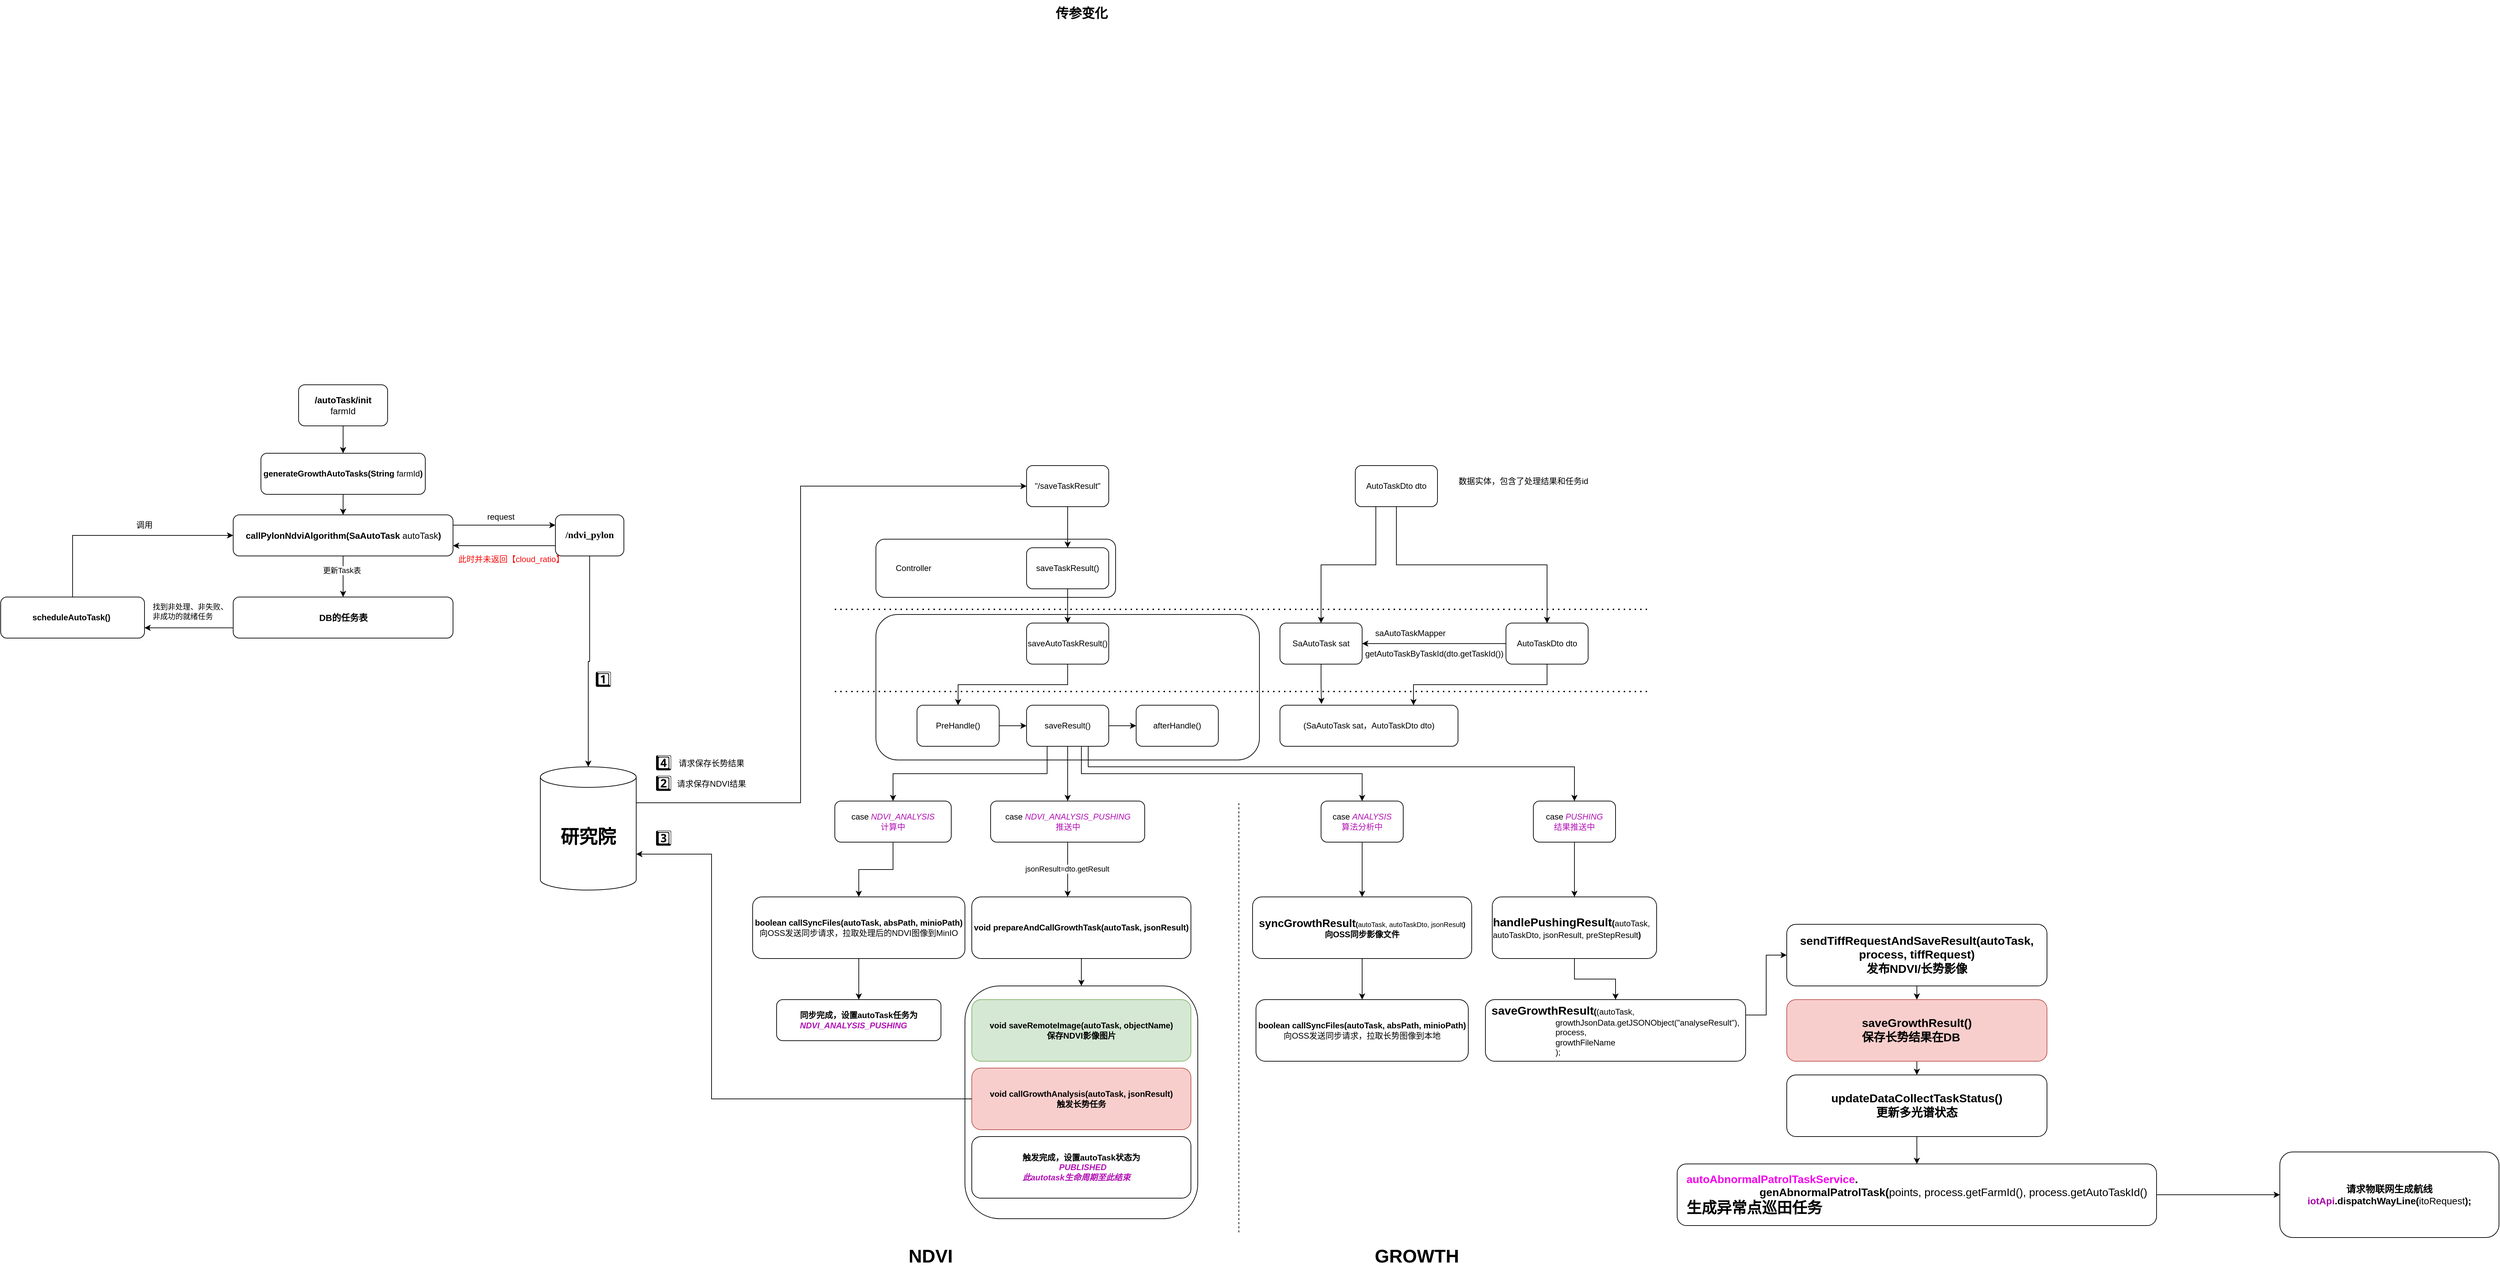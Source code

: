<mxfile version="24.7.16" pages="2">
  <diagram name="第 1 页" id="bU-xMZTI8MpihGftyLqU">
    <mxGraphModel dx="5980" dy="2887" grid="0" gridSize="10" guides="1" tooltips="1" connect="1" arrows="1" fold="1" page="0" pageScale="1" pageWidth="827" pageHeight="1169" math="0" shadow="0">
      <root>
        <mxCell id="0" />
        <mxCell id="1" parent="0" />
        <mxCell id="F7ShpeiGUes_06DBWhh4-3" value="" style="rounded=1;whiteSpace=wrap;html=1;" parent="1" vertex="1">
          <mxGeometry x="440" y="1310" width="340" height="340" as="geometry" />
        </mxCell>
        <mxCell id="c2CcDeZ77ILfJtzNUxQb-9" value="" style="rounded=1;whiteSpace=wrap;html=1;" parent="1" vertex="1">
          <mxGeometry x="310" y="767.5" width="560" height="212.5" as="geometry" />
        </mxCell>
        <mxCell id="c2CcDeZ77ILfJtzNUxQb-7" value="" style="rounded=1;whiteSpace=wrap;html=1;" parent="1" vertex="1">
          <mxGeometry x="310" y="657.5" width="350" height="85" as="geometry" />
        </mxCell>
        <mxCell id="bQHwtgiF9r9U_ECL-Ta0-17" style="edgeStyle=orthogonalEdgeStyle;rounded=0;orthogonalLoop=1;jettySize=auto;html=1;exitX=1;exitY=0.25;exitDx=0;exitDy=0;entryX=0;entryY=0.25;entryDx=0;entryDy=0;" parent="1" source="H16j5Ul2mI7U-3mI70LO-3" target="bQHwtgiF9r9U_ECL-Ta0-16" edge="1">
          <mxGeometry relative="1" as="geometry" />
        </mxCell>
        <mxCell id="bQHwtgiF9r9U_ECL-Ta0-21" style="edgeStyle=orthogonalEdgeStyle;rounded=0;orthogonalLoop=1;jettySize=auto;html=1;exitX=0.5;exitY=1;exitDx=0;exitDy=0;entryX=0.5;entryY=0;entryDx=0;entryDy=0;" parent="1" source="H16j5Ul2mI7U-3mI70LO-3" target="bQHwtgiF9r9U_ECL-Ta0-7" edge="1">
          <mxGeometry relative="1" as="geometry" />
        </mxCell>
        <mxCell id="bQHwtgiF9r9U_ECL-Ta0-22" value="更新Task表" style="edgeLabel;html=1;align=center;verticalAlign=middle;resizable=0;points=[];" parent="bQHwtgiF9r9U_ECL-Ta0-21" vertex="1" connectable="0">
          <mxGeometry x="-0.294" y="-2" relative="1" as="geometry">
            <mxPoint as="offset" />
          </mxGeometry>
        </mxCell>
        <mxCell id="H16j5Ul2mI7U-3mI70LO-3" value="&lt;span style=&quot;font-size: 13px;&quot;&gt;&lt;b&gt;callPylonNdviAlgorithm(SaAutoTask &lt;/b&gt;autoTask&lt;b&gt;)&lt;/b&gt;&lt;/span&gt;" style="rounded=1;whiteSpace=wrap;html=1;" parent="1" vertex="1">
          <mxGeometry x="-628.5" y="622" width="321" height="60" as="geometry" />
        </mxCell>
        <mxCell id="bQHwtgiF9r9U_ECL-Ta0-3" style="edgeStyle=orthogonalEdgeStyle;rounded=0;orthogonalLoop=1;jettySize=auto;html=1;exitX=0.5;exitY=1;exitDx=0;exitDy=0;entryX=0.5;entryY=0;entryDx=0;entryDy=0;" parent="1" source="H16j5Ul2mI7U-3mI70LO-6" target="H16j5Ul2mI7U-3mI70LO-3" edge="1">
          <mxGeometry relative="1" as="geometry">
            <Array as="points">
              <mxPoint x="-468" y="592" />
            </Array>
          </mxGeometry>
        </mxCell>
        <mxCell id="H16j5Ul2mI7U-3mI70LO-6" value="&lt;span style=&quot;text-align: left;&quot;&gt;&lt;b&gt;generateGrowthAutoTasks(String &lt;/b&gt;farmId&lt;b&gt;)&lt;/b&gt;&lt;/span&gt;" style="rounded=1;whiteSpace=wrap;html=1;" parent="1" vertex="1">
          <mxGeometry x="-588" y="532" width="240" height="60" as="geometry" />
        </mxCell>
        <mxCell id="bQHwtgiF9r9U_ECL-Ta0-5" style="edgeStyle=orthogonalEdgeStyle;rounded=0;orthogonalLoop=1;jettySize=auto;html=1;exitX=0.5;exitY=1;exitDx=0;exitDy=0;entryX=0.5;entryY=0;entryDx=0;entryDy=0;" parent="1" source="bQHwtgiF9r9U_ECL-Ta0-4" target="H16j5Ul2mI7U-3mI70LO-6" edge="1">
          <mxGeometry relative="1" as="geometry" />
        </mxCell>
        <mxCell id="bQHwtgiF9r9U_ECL-Ta0-4" value="&lt;span style=&quot;font-size: 13px;&quot;&gt;&lt;b&gt;/autoTask/init&lt;/b&gt;&lt;/span&gt;&lt;div&gt;&lt;span style=&quot;font-size: 13px;&quot;&gt;farmId&lt;/span&gt;&lt;/div&gt;" style="rounded=1;whiteSpace=wrap;html=1;" parent="1" vertex="1">
          <mxGeometry x="-533" y="432" width="130" height="60" as="geometry" />
        </mxCell>
        <mxCell id="bQHwtgiF9r9U_ECL-Ta0-25" style="edgeStyle=orthogonalEdgeStyle;rounded=0;orthogonalLoop=1;jettySize=auto;html=1;exitX=0;exitY=0.75;exitDx=0;exitDy=0;entryX=1;entryY=0.75;entryDx=0;entryDy=0;" parent="1" source="bQHwtgiF9r9U_ECL-Ta0-7" target="bQHwtgiF9r9U_ECL-Ta0-23" edge="1">
          <mxGeometry relative="1" as="geometry" />
        </mxCell>
        <mxCell id="bQHwtgiF9r9U_ECL-Ta0-7" value="&lt;span style=&quot;font-size: 13px;&quot;&gt;&lt;b&gt;DB的任务表&lt;/b&gt;&lt;/span&gt;" style="rounded=1;whiteSpace=wrap;html=1;" parent="1" vertex="1">
          <mxGeometry x="-628.5" y="742" width="321" height="60" as="geometry" />
        </mxCell>
        <mxCell id="bQHwtgiF9r9U_ECL-Ta0-18" style="edgeStyle=orthogonalEdgeStyle;rounded=0;orthogonalLoop=1;jettySize=auto;html=1;exitX=0;exitY=0.75;exitDx=0;exitDy=0;entryX=1;entryY=0.75;entryDx=0;entryDy=0;" parent="1" source="bQHwtgiF9r9U_ECL-Ta0-16" target="H16j5Ul2mI7U-3mI70LO-3" edge="1">
          <mxGeometry relative="1" as="geometry" />
        </mxCell>
        <mxCell id="kAKzv-EGy98jyTWGATVm-1" style="edgeStyle=orthogonalEdgeStyle;rounded=0;orthogonalLoop=1;jettySize=auto;html=1;exitX=0.5;exitY=1;exitDx=0;exitDy=0;" edge="1" parent="1" source="bQHwtgiF9r9U_ECL-Ta0-16" target="aj3jlf79KJcNchPvKdEv-5">
          <mxGeometry relative="1" as="geometry" />
        </mxCell>
        <mxCell id="bQHwtgiF9r9U_ECL-Ta0-16" value="&lt;p class=&quot;MsoNormal&quot;&gt;&lt;b&gt;&lt;span style=&quot;font-family: 等线; font-size: 10.5pt;&quot;&gt;/ndvi_pylon&lt;/span&gt;&lt;/b&gt;&lt;/p&gt;" style="rounded=1;whiteSpace=wrap;html=1;" parent="1" vertex="1">
          <mxGeometry x="-158" y="622" width="100" height="60" as="geometry" />
        </mxCell>
        <mxCell id="bQHwtgiF9r9U_ECL-Ta0-19" value="request" style="text;html=1;align=center;verticalAlign=middle;resizable=0;points=[];autosize=1;strokeColor=none;fillColor=none;" parent="1" vertex="1">
          <mxGeometry x="-268" y="610" width="60" height="30" as="geometry" />
        </mxCell>
        <mxCell id="bQHwtgiF9r9U_ECL-Ta0-20" value="此时并未返回【cloud_ratio】" style="text;html=1;align=center;verticalAlign=middle;resizable=0;points=[];autosize=1;strokeColor=none;fillColor=none;fontColor=#f70808;" parent="1" vertex="1">
          <mxGeometry x="-313" y="672" width="180" height="30" as="geometry" />
        </mxCell>
        <mxCell id="bQHwtgiF9r9U_ECL-Ta0-28" style="edgeStyle=orthogonalEdgeStyle;rounded=0;orthogonalLoop=1;jettySize=auto;html=1;exitX=0.5;exitY=0;exitDx=0;exitDy=0;entryX=0;entryY=0.5;entryDx=0;entryDy=0;" parent="1" source="bQHwtgiF9r9U_ECL-Ta0-23" target="H16j5Ul2mI7U-3mI70LO-3" edge="1">
          <mxGeometry relative="1" as="geometry" />
        </mxCell>
        <mxCell id="bQHwtgiF9r9U_ECL-Ta0-23" value="&lt;b&gt;scheduleAutoTask()&amp;nbsp;&lt;br&gt;&lt;/b&gt;" style="rounded=1;whiteSpace=wrap;html=1;" parent="1" vertex="1">
          <mxGeometry x="-968" y="742" width="210" height="60" as="geometry" />
        </mxCell>
        <mxCell id="bQHwtgiF9r9U_ECL-Ta0-29" value="调用" style="text;html=1;align=center;verticalAlign=middle;whiteSpace=wrap;rounded=0;" parent="1" vertex="1">
          <mxGeometry x="-788" y="622" width="60" height="30" as="geometry" />
        </mxCell>
        <mxCell id="bQHwtgiF9r9U_ECL-Ta0-31" value="&lt;span style=&quot;color: rgb(0, 0, 0); font-family: Helvetica; font-size: 11px; font-style: normal; font-variant-ligatures: normal; font-variant-caps: normal; font-weight: 400; letter-spacing: normal; orphans: 2; text-align: center; text-indent: 0px; text-transform: none; widows: 2; word-spacing: 0px; -webkit-text-stroke-width: 0px; white-space: nowrap; background-color: rgb(255, 255, 255); text-decoration-thickness: initial; text-decoration-style: initial; text-decoration-color: initial; display: inline !important; float: none;&quot;&gt;找到非处理、非失败、&lt;/span&gt;&lt;div&gt;&lt;span style=&quot;color: rgb(0, 0, 0); font-family: Helvetica; font-size: 11px; font-style: normal; font-variant-ligatures: normal; font-variant-caps: normal; font-weight: 400; letter-spacing: normal; orphans: 2; text-align: center; text-indent: 0px; text-transform: none; widows: 2; word-spacing: 0px; -webkit-text-stroke-width: 0px; white-space: nowrap; background-color: rgb(255, 255, 255); text-decoration-thickness: initial; text-decoration-style: initial; text-decoration-color: initial; display: inline !important; float: none;&quot;&gt;非成功的就绪任务&lt;/span&gt;&lt;/div&gt;" style="text;whiteSpace=wrap;html=1;" parent="1" vertex="1">
          <mxGeometry x="-748" y="742" width="130" height="40" as="geometry" />
        </mxCell>
        <mxCell id="c2CcDeZ77ILfJtzNUxQb-2" style="edgeStyle=orthogonalEdgeStyle;rounded=0;orthogonalLoop=1;jettySize=auto;html=1;exitX=0.5;exitY=1;exitDx=0;exitDy=0;" parent="1" source="c2CcDeZ77ILfJtzNUxQb-1" edge="1">
          <mxGeometry relative="1" as="geometry">
            <mxPoint x="590" y="670" as="targetPoint" />
          </mxGeometry>
        </mxCell>
        <mxCell id="c2CcDeZ77ILfJtzNUxQb-1" value="&quot;/saveTaskResult&quot;" style="rounded=1;whiteSpace=wrap;html=1;" parent="1" vertex="1">
          <mxGeometry x="530" y="550" width="120" height="60" as="geometry" />
        </mxCell>
        <mxCell id="c2CcDeZ77ILfJtzNUxQb-6" style="edgeStyle=orthogonalEdgeStyle;rounded=0;orthogonalLoop=1;jettySize=auto;html=1;exitX=0.5;exitY=1;exitDx=0;exitDy=0;entryX=0.5;entryY=0;entryDx=0;entryDy=0;" parent="1" source="c2CcDeZ77ILfJtzNUxQb-3" target="c2CcDeZ77ILfJtzNUxQb-5" edge="1">
          <mxGeometry relative="1" as="geometry" />
        </mxCell>
        <mxCell id="c2CcDeZ77ILfJtzNUxQb-3" value="saveTaskResult()" style="rounded=1;whiteSpace=wrap;html=1;" parent="1" vertex="1">
          <mxGeometry x="530" y="670" width="120" height="60" as="geometry" />
        </mxCell>
        <mxCell id="c2CcDeZ77ILfJtzNUxQb-16" style="edgeStyle=orthogonalEdgeStyle;rounded=0;orthogonalLoop=1;jettySize=auto;html=1;exitX=0.5;exitY=1;exitDx=0;exitDy=0;entryX=0.5;entryY=0;entryDx=0;entryDy=0;" parent="1" source="c2CcDeZ77ILfJtzNUxQb-5" target="c2CcDeZ77ILfJtzNUxQb-12" edge="1">
          <mxGeometry relative="1" as="geometry" />
        </mxCell>
        <mxCell id="c2CcDeZ77ILfJtzNUxQb-5" value="&lt;span style=&quot;text-align: left;&quot;&gt;saveAutoTaskResult&lt;/span&gt;()" style="rounded=1;whiteSpace=wrap;html=1;" parent="1" vertex="1">
          <mxGeometry x="530" y="780" width="120" height="60" as="geometry" />
        </mxCell>
        <mxCell id="c2CcDeZ77ILfJtzNUxQb-8" value="Controller" style="text;html=1;align=center;verticalAlign=middle;whiteSpace=wrap;rounded=0;" parent="1" vertex="1">
          <mxGeometry x="335" y="685" width="60" height="30" as="geometry" />
        </mxCell>
        <mxCell id="c2CcDeZ77ILfJtzNUxQb-17" style="edgeStyle=orthogonalEdgeStyle;rounded=0;orthogonalLoop=1;jettySize=auto;html=1;exitX=1;exitY=0.5;exitDx=0;exitDy=0;" parent="1" source="c2CcDeZ77ILfJtzNUxQb-12" target="c2CcDeZ77ILfJtzNUxQb-13" edge="1">
          <mxGeometry relative="1" as="geometry" />
        </mxCell>
        <mxCell id="c2CcDeZ77ILfJtzNUxQb-12" value="&lt;span style=&quot;text-align: left;&quot;&gt;PreHandle&lt;/span&gt;()" style="rounded=1;whiteSpace=wrap;html=1;" parent="1" vertex="1">
          <mxGeometry x="370" y="900" width="120" height="60" as="geometry" />
        </mxCell>
        <mxCell id="c2CcDeZ77ILfJtzNUxQb-18" style="edgeStyle=orthogonalEdgeStyle;rounded=0;orthogonalLoop=1;jettySize=auto;html=1;exitX=1;exitY=0.5;exitDx=0;exitDy=0;" parent="1" source="c2CcDeZ77ILfJtzNUxQb-13" target="c2CcDeZ77ILfJtzNUxQb-14" edge="1">
          <mxGeometry relative="1" as="geometry" />
        </mxCell>
        <mxCell id="c2CcDeZ77ILfJtzNUxQb-26" style="edgeStyle=orthogonalEdgeStyle;rounded=0;orthogonalLoop=1;jettySize=auto;html=1;exitX=0.25;exitY=1;exitDx=0;exitDy=0;entryX=0.5;entryY=0;entryDx=0;entryDy=0;" parent="1" source="c2CcDeZ77ILfJtzNUxQb-13" target="c2CcDeZ77ILfJtzNUxQb-21" edge="1">
          <mxGeometry relative="1" as="geometry" />
        </mxCell>
        <mxCell id="c2CcDeZ77ILfJtzNUxQb-30" style="edgeStyle=orthogonalEdgeStyle;rounded=0;orthogonalLoop=1;jettySize=auto;html=1;exitX=0.5;exitY=1;exitDx=0;exitDy=0;" parent="1" source="c2CcDeZ77ILfJtzNUxQb-13" target="c2CcDeZ77ILfJtzNUxQb-22" edge="1">
          <mxGeometry relative="1" as="geometry" />
        </mxCell>
        <mxCell id="aj3jlf79KJcNchPvKdEv-1" style="edgeStyle=orthogonalEdgeStyle;rounded=0;orthogonalLoop=1;jettySize=auto;html=1;exitX=0.667;exitY=1.011;exitDx=0;exitDy=0;entryX=0.5;entryY=0;entryDx=0;entryDy=0;exitPerimeter=0;" parent="1" source="c2CcDeZ77ILfJtzNUxQb-13" target="c2CcDeZ77ILfJtzNUxQb-23" edge="1">
          <mxGeometry relative="1" as="geometry">
            <Array as="points">
              <mxPoint x="610" y="1000" />
              <mxPoint x="1020" y="1000" />
            </Array>
          </mxGeometry>
        </mxCell>
        <mxCell id="aaeH6RGTp8yCNECdlGZ3-36" style="edgeStyle=orthogonalEdgeStyle;rounded=0;orthogonalLoop=1;jettySize=auto;html=1;exitX=0.75;exitY=1;exitDx=0;exitDy=0;entryX=0.5;entryY=0;entryDx=0;entryDy=0;" parent="1" source="c2CcDeZ77ILfJtzNUxQb-13" target="c2CcDeZ77ILfJtzNUxQb-25" edge="1">
          <mxGeometry relative="1" as="geometry">
            <Array as="points">
              <mxPoint x="620" y="990" />
              <mxPoint x="1330" y="990" />
            </Array>
          </mxGeometry>
        </mxCell>
        <mxCell id="c2CcDeZ77ILfJtzNUxQb-13" value="&lt;div style=&quot;text-align: left;&quot;&gt;&lt;span style=&quot;background-color: initial;&quot;&gt;saveResult()&lt;/span&gt;&lt;/div&gt;" style="rounded=1;whiteSpace=wrap;html=1;" parent="1" vertex="1">
          <mxGeometry x="530" y="900" width="120" height="60" as="geometry" />
        </mxCell>
        <mxCell id="c2CcDeZ77ILfJtzNUxQb-14" value="&lt;span style=&quot;text-align: left;&quot;&gt;afterHandle&lt;/span&gt;()" style="rounded=1;whiteSpace=wrap;html=1;" parent="1" vertex="1">
          <mxGeometry x="690" y="900" width="120" height="60" as="geometry" />
        </mxCell>
        <mxCell id="c2CcDeZ77ILfJtzNUxQb-29" style="edgeStyle=orthogonalEdgeStyle;rounded=0;orthogonalLoop=1;jettySize=auto;html=1;exitX=0.5;exitY=1;exitDx=0;exitDy=0;" parent="1" source="c2CcDeZ77ILfJtzNUxQb-21" target="c2CcDeZ77ILfJtzNUxQb-28" edge="1">
          <mxGeometry relative="1" as="geometry" />
        </mxCell>
        <mxCell id="c2CcDeZ77ILfJtzNUxQb-21" value="&lt;span style=&quot;text-align: left;&quot;&gt;case &lt;i&gt;&lt;font color=&quot;#b212b5&quot;&gt;NDVI_ANALYSIS&lt;/font&gt;&lt;/i&gt;&lt;/span&gt;&lt;div&gt;&lt;span style=&quot;text-align: left;&quot;&gt;&lt;font style=&quot;&quot; color=&quot;#b212b5&quot;&gt;计算中&lt;/font&gt;&lt;/span&gt;&lt;/div&gt;" style="rounded=1;whiteSpace=wrap;html=1;" parent="1" vertex="1">
          <mxGeometry x="250" y="1040" width="170" height="60" as="geometry" />
        </mxCell>
        <mxCell id="c2CcDeZ77ILfJtzNUxQb-34" style="edgeStyle=orthogonalEdgeStyle;rounded=0;orthogonalLoop=1;jettySize=auto;html=1;exitX=0.5;exitY=1;exitDx=0;exitDy=0;" parent="1" source="c2CcDeZ77ILfJtzNUxQb-22" edge="1">
          <mxGeometry relative="1" as="geometry">
            <mxPoint x="590" y="1180" as="targetPoint" />
          </mxGeometry>
        </mxCell>
        <mxCell id="c2CcDeZ77ILfJtzNUxQb-58" value="jsonResult=dto.getResult" style="edgeLabel;html=1;align=center;verticalAlign=middle;resizable=0;points=[];" parent="c2CcDeZ77ILfJtzNUxQb-34" vertex="1" connectable="0">
          <mxGeometry x="-0.031" y="-1" relative="1" as="geometry">
            <mxPoint as="offset" />
          </mxGeometry>
        </mxCell>
        <mxCell id="c2CcDeZ77ILfJtzNUxQb-22" value="&lt;span style=&quot;text-align: left;&quot;&gt;case&amp;nbsp;&lt;/span&gt;&lt;font color=&quot;#b212b5&quot;&gt;&lt;i&gt;NDVI_ANALYSIS_PUSHING&lt;/i&gt;&lt;/font&gt;&lt;div&gt;&lt;font color=&quot;#b212b5&quot;&gt;推送中&lt;/font&gt;&lt;/div&gt;" style="rounded=1;whiteSpace=wrap;html=1;" parent="1" vertex="1">
          <mxGeometry x="477.5" y="1040" width="225" height="60" as="geometry" />
        </mxCell>
        <mxCell id="aaeH6RGTp8yCNECdlGZ3-33" style="edgeStyle=orthogonalEdgeStyle;rounded=0;orthogonalLoop=1;jettySize=auto;html=1;exitX=0.5;exitY=1;exitDx=0;exitDy=0;entryX=0.5;entryY=0;entryDx=0;entryDy=0;" parent="1" source="c2CcDeZ77ILfJtzNUxQb-23" target="aaeH6RGTp8yCNECdlGZ3-24" edge="1">
          <mxGeometry relative="1" as="geometry" />
        </mxCell>
        <mxCell id="c2CcDeZ77ILfJtzNUxQb-23" value="&lt;div style=&quot;text-align: center;&quot;&gt;&lt;span style=&quot;background-color: initial; text-align: left;&quot;&gt;case&amp;nbsp;&lt;/span&gt;&lt;span style=&quot;background-color: initial;&quot;&gt;&lt;font color=&quot;#b212b5&quot;&gt;&lt;i&gt;ANALYSIS&lt;/i&gt;&lt;/font&gt;&lt;/span&gt;&lt;/div&gt;&lt;div style=&quot;text-align: center;&quot;&gt;&lt;span style=&quot;background-color: initial;&quot;&gt;&lt;font color=&quot;#b212b5&quot;&gt;算法分析中&lt;/font&gt;&lt;/span&gt;&lt;/div&gt;" style="rounded=1;whiteSpace=wrap;html=1;" parent="1" vertex="1">
          <mxGeometry x="960" y="1040" width="120" height="60" as="geometry" />
        </mxCell>
        <mxCell id="aaeH6RGTp8yCNECdlGZ3-28" style="edgeStyle=orthogonalEdgeStyle;rounded=0;orthogonalLoop=1;jettySize=auto;html=1;exitX=0.5;exitY=1;exitDx=0;exitDy=0;entryX=0.5;entryY=0;entryDx=0;entryDy=0;" parent="1" source="c2CcDeZ77ILfJtzNUxQb-25" target="aaeH6RGTp8yCNECdlGZ3-27" edge="1">
          <mxGeometry relative="1" as="geometry" />
        </mxCell>
        <mxCell id="c2CcDeZ77ILfJtzNUxQb-25" value="&lt;div style=&quot;text-align: center;&quot;&gt;&lt;span style=&quot;background-color: initial; text-align: left;&quot;&gt;case&amp;nbsp;&lt;/span&gt;&lt;span style=&quot;background-color: initial;&quot;&gt;&lt;font color=&quot;#b212b5&quot;&gt;&lt;i&gt;PUSHING&lt;/i&gt;&lt;/font&gt;&lt;/span&gt;&lt;/div&gt;&lt;div style=&quot;text-align: center;&quot;&gt;&lt;span style=&quot;background-color: initial;&quot;&gt;&lt;font color=&quot;#b212b5&quot;&gt;结果推送中&lt;/font&gt;&lt;/span&gt;&lt;/div&gt;" style="rounded=1;whiteSpace=wrap;html=1;" parent="1" vertex="1">
          <mxGeometry x="1270" y="1040" width="120" height="60" as="geometry" />
        </mxCell>
        <mxCell id="c2CcDeZ77ILfJtzNUxQb-31" style="edgeStyle=orthogonalEdgeStyle;rounded=0;orthogonalLoop=1;jettySize=auto;html=1;exitX=0.5;exitY=1;exitDx=0;exitDy=0;" parent="1" source="c2CcDeZ77ILfJtzNUxQb-28" edge="1">
          <mxGeometry relative="1" as="geometry">
            <mxPoint x="285" y="1330" as="targetPoint" />
          </mxGeometry>
        </mxCell>
        <mxCell id="c2CcDeZ77ILfJtzNUxQb-28" value="&lt;div style=&quot;text-align: center;&quot;&gt;&lt;span style=&quot;text-align: left;&quot;&gt;&lt;b&gt;boolean callSyncFiles(autoTask, absPath, minioPath)&lt;/b&gt;&lt;/span&gt;&lt;br&gt;&lt;/div&gt;&lt;div style=&quot;text-align: center;&quot;&gt;&lt;span style=&quot;text-align: left;&quot;&gt;向OSS发送同步请求，拉取处理后的NDVI图像到MinIO&lt;/span&gt;&lt;/div&gt;" style="rounded=1;whiteSpace=wrap;html=1;" parent="1" vertex="1">
          <mxGeometry x="130" y="1180" width="310" height="90" as="geometry" />
        </mxCell>
        <mxCell id="c2CcDeZ77ILfJtzNUxQb-33" value="&lt;div style=&quot;text-align: left;&quot;&gt;&lt;b&gt;同步完成，设置autoTask任务为&lt;/b&gt;&lt;/div&gt;&lt;div style=&quot;text-align: left;&quot;&gt;&lt;b&gt;&lt;i&gt;&lt;font color=&quot;#b212b5&quot;&gt;NDVI_ANALYSIS_PUSHING&lt;/font&gt;&lt;/i&gt;&lt;/b&gt;&lt;/div&gt;" style="rounded=1;whiteSpace=wrap;html=1;" parent="1" vertex="1">
          <mxGeometry x="165" y="1330" width="240" height="60" as="geometry" />
        </mxCell>
        <mxCell id="F7ShpeiGUes_06DBWhh4-4" style="edgeStyle=orthogonalEdgeStyle;rounded=0;orthogonalLoop=1;jettySize=auto;html=1;exitX=0.5;exitY=1;exitDx=0;exitDy=0;entryX=0.5;entryY=0;entryDx=0;entryDy=0;" parent="1" source="c2CcDeZ77ILfJtzNUxQb-36" target="F7ShpeiGUes_06DBWhh4-3" edge="1">
          <mxGeometry relative="1" as="geometry" />
        </mxCell>
        <mxCell id="c2CcDeZ77ILfJtzNUxQb-36" value="&lt;div style=&quot;text-align: center;&quot;&gt;&lt;span style=&quot;text-align: left;&quot;&gt;&lt;b&gt;void prepareAndCallGrowthTask(autoTask, jsonResult)&lt;/b&gt;&lt;/span&gt;&lt;/div&gt;" style="rounded=1;whiteSpace=wrap;html=1;" parent="1" vertex="1">
          <mxGeometry x="450" y="1180" width="320" height="90" as="geometry" />
        </mxCell>
        <mxCell id="c2CcDeZ77ILfJtzNUxQb-56" value="&lt;div style=&quot;text-align: center;&quot;&gt;&lt;span style=&quot;text-align: left;&quot;&gt;&lt;b&gt;void saveRemoteImage(autoTask, objectName)&lt;/b&gt;&lt;/span&gt;&lt;/div&gt;&lt;div style=&quot;text-align: center;&quot;&gt;&lt;span style=&quot;text-align: left;&quot;&gt;&lt;b&gt;保存NDVI影像图片&lt;/b&gt;&lt;/span&gt;&lt;/div&gt;" style="rounded=1;whiteSpace=wrap;html=1;fillColor=#d5e8d4;strokeColor=#82b366;" parent="1" vertex="1">
          <mxGeometry x="450" y="1330" width="320" height="90" as="geometry" />
        </mxCell>
        <mxCell id="F7ShpeiGUes_06DBWhh4-2" value="&lt;div style=&quot;text-align: center;&quot;&gt;&lt;span style=&quot;text-align: left;&quot;&gt;&lt;b&gt;void callGrowthAnalysis(autoTask, jsonResult)&lt;/b&gt;&lt;/span&gt;&lt;/div&gt;&lt;div style=&quot;text-align: center;&quot;&gt;&lt;span style=&quot;text-align: left;&quot;&gt;&lt;b&gt;触发长势任务&lt;/b&gt;&lt;/span&gt;&lt;/div&gt;" style="rounded=1;whiteSpace=wrap;html=1;fillColor=#f8cecc;strokeColor=#b85450;" parent="1" vertex="1">
          <mxGeometry x="450" y="1430" width="320" height="90" as="geometry" />
        </mxCell>
        <mxCell id="F7ShpeiGUes_06DBWhh4-5" value="&lt;div style=&quot;text-align: left;&quot;&gt;&lt;b&gt;触发完成，设置autoTask状态为&lt;/b&gt;&lt;/div&gt;&lt;div style=&quot;text-align: left;&quot;&gt;&lt;b&gt;&lt;span style=&quot;white-space: pre;&quot;&gt;&#x9;&lt;/span&gt;&lt;font color=&quot;#b212b5&quot;&gt;&lt;span style=&quot;white-space: pre;&quot;&gt;&#x9;&lt;/span&gt;&lt;i&gt;PUBLISHED&lt;/i&gt;&lt;/font&gt;&lt;/b&gt;&lt;/div&gt;&lt;div style=&quot;text-align: left;&quot;&gt;&lt;b&gt;&lt;i&gt;&lt;font color=&quot;#b212b5&quot;&gt;此autotask生命周期至此结束&lt;/font&gt;&lt;/i&gt;&lt;/b&gt;&lt;/div&gt;" style="rounded=1;whiteSpace=wrap;html=1;" parent="1" vertex="1">
          <mxGeometry x="450" y="1530" width="320" height="90" as="geometry" />
        </mxCell>
        <mxCell id="aj3jlf79KJcNchPvKdEv-2" value="" style="endArrow=none;dashed=1;html=1;rounded=0;" parent="1" edge="1">
          <mxGeometry width="50" height="50" relative="1" as="geometry">
            <mxPoint x="840" y="1670" as="sourcePoint" />
            <mxPoint x="840" y="1040" as="targetPoint" />
          </mxGeometry>
        </mxCell>
        <mxCell id="aj3jlf79KJcNchPvKdEv-3" value="NDVI" style="text;html=1;align=center;verticalAlign=middle;whiteSpace=wrap;rounded=0;fontSize=27;fontStyle=1" parent="1" vertex="1">
          <mxGeometry x="359.5" y="1690" width="60" height="30" as="geometry" />
        </mxCell>
        <mxCell id="aj3jlf79KJcNchPvKdEv-4" value="GROWTH" style="text;html=1;align=center;verticalAlign=middle;whiteSpace=wrap;rounded=0;fontSize=27;fontStyle=1" parent="1" vertex="1">
          <mxGeometry x="1070" y="1690" width="60" height="30" as="geometry" />
        </mxCell>
        <mxCell id="aaeH6RGTp8yCNECdlGZ3-2" style="edgeStyle=orthogonalEdgeStyle;rounded=0;orthogonalLoop=1;jettySize=auto;html=1;exitX=1;exitY=0;exitDx=0;exitDy=52.5;exitPerimeter=0;entryX=0;entryY=0.5;entryDx=0;entryDy=0;" parent="1" source="aj3jlf79KJcNchPvKdEv-5" target="c2CcDeZ77ILfJtzNUxQb-1" edge="1">
          <mxGeometry relative="1" as="geometry">
            <Array as="points">
              <mxPoint x="200" y="1043" />
              <mxPoint x="200" y="580" />
            </Array>
          </mxGeometry>
        </mxCell>
        <mxCell id="aj3jlf79KJcNchPvKdEv-5" value="&lt;b&gt;&lt;font style=&quot;font-size: 27px;&quot;&gt;研究院&lt;/font&gt;&lt;/b&gt;" style="shape=cylinder3;whiteSpace=wrap;html=1;boundedLbl=1;backgroundOutline=1;size=15;" parent="1" vertex="1">
          <mxGeometry x="-180" y="990" width="140" height="180" as="geometry" />
        </mxCell>
        <mxCell id="aaeH6RGTp8yCNECdlGZ3-1" style="edgeStyle=orthogonalEdgeStyle;rounded=0;orthogonalLoop=1;jettySize=auto;html=1;exitX=0;exitY=0.5;exitDx=0;exitDy=0;entryX=1;entryY=0;entryDx=0;entryDy=127.5;entryPerimeter=0;" parent="1" source="F7ShpeiGUes_06DBWhh4-2" target="aj3jlf79KJcNchPvKdEv-5" edge="1">
          <mxGeometry relative="1" as="geometry">
            <Array as="points">
              <mxPoint x="70" y="1475" />
              <mxPoint x="70" y="1118" />
            </Array>
          </mxGeometry>
        </mxCell>
        <mxCell id="aaeH6RGTp8yCNECdlGZ3-5" value="&lt;font style=&quot;font-size: 22px;&quot;&gt;1️⃣&lt;/font&gt;" style="text;html=1;align=center;verticalAlign=middle;whiteSpace=wrap;rounded=0;" parent="1" vertex="1">
          <mxGeometry x="-118" y="848" width="60" height="30" as="geometry" />
        </mxCell>
        <mxCell id="aaeH6RGTp8yCNECdlGZ3-6" value="&lt;font style=&quot;font-size: 22px;&quot;&gt;2️⃣&lt;/font&gt;" style="text;html=1;align=center;verticalAlign=middle;whiteSpace=wrap;rounded=0;" parent="1" vertex="1">
          <mxGeometry x="-30" y="1000" width="60" height="30" as="geometry" />
        </mxCell>
        <mxCell id="aaeH6RGTp8yCNECdlGZ3-7" value="&lt;font style=&quot;font-size: 22px;&quot;&gt;3️⃣&lt;/font&gt;" style="text;html=1;align=center;verticalAlign=middle;whiteSpace=wrap;rounded=0;" parent="1" vertex="1">
          <mxGeometry x="-30" y="1080" width="60" height="30" as="geometry" />
        </mxCell>
        <mxCell id="aaeH6RGTp8yCNECdlGZ3-8" style="edgeStyle=orthogonalEdgeStyle;rounded=0;orthogonalLoop=1;jettySize=auto;html=1;exitX=0.5;exitY=1;exitDx=0;exitDy=0;" parent="1" source="aaeH6RGTp8yCNECdlGZ3-10" target="aaeH6RGTp8yCNECdlGZ3-14" edge="1">
          <mxGeometry relative="1" as="geometry" />
        </mxCell>
        <mxCell id="aaeH6RGTp8yCNECdlGZ3-9" style="edgeStyle=orthogonalEdgeStyle;rounded=0;orthogonalLoop=1;jettySize=auto;html=1;exitX=0.25;exitY=1;exitDx=0;exitDy=0;entryX=0.5;entryY=0;entryDx=0;entryDy=0;" parent="1" source="aaeH6RGTp8yCNECdlGZ3-10" target="aaeH6RGTp8yCNECdlGZ3-15" edge="1">
          <mxGeometry relative="1" as="geometry" />
        </mxCell>
        <mxCell id="aaeH6RGTp8yCNECdlGZ3-10" value="&lt;span style=&quot;text-align: left;&quot;&gt;AutoTaskDto dto&lt;/span&gt;" style="rounded=1;whiteSpace=wrap;html=1;" parent="1" vertex="1">
          <mxGeometry x="1010" y="550" width="120" height="60" as="geometry" />
        </mxCell>
        <mxCell id="aaeH6RGTp8yCNECdlGZ3-11" value="数据实体，包含了处理结果和任务id&lt;div&gt;&lt;br&gt;&lt;/div&gt;" style="text;html=1;align=center;verticalAlign=middle;resizable=0;points=[];autosize=1;strokeColor=none;fillColor=none;" parent="1" vertex="1">
          <mxGeometry x="1150" y="560" width="210" height="40" as="geometry" />
        </mxCell>
        <mxCell id="aaeH6RGTp8yCNECdlGZ3-12" style="edgeStyle=orthogonalEdgeStyle;rounded=0;orthogonalLoop=1;jettySize=auto;html=1;exitX=0;exitY=0.5;exitDx=0;exitDy=0;entryX=1;entryY=0.5;entryDx=0;entryDy=0;" parent="1" source="aaeH6RGTp8yCNECdlGZ3-14" target="aaeH6RGTp8yCNECdlGZ3-15" edge="1">
          <mxGeometry relative="1" as="geometry" />
        </mxCell>
        <mxCell id="aaeH6RGTp8yCNECdlGZ3-13" style="edgeStyle=orthogonalEdgeStyle;rounded=0;orthogonalLoop=1;jettySize=auto;html=1;exitX=0.5;exitY=1;exitDx=0;exitDy=0;entryX=0.75;entryY=0;entryDx=0;entryDy=0;" parent="1" source="aaeH6RGTp8yCNECdlGZ3-14" target="aaeH6RGTp8yCNECdlGZ3-18" edge="1">
          <mxGeometry relative="1" as="geometry" />
        </mxCell>
        <mxCell id="aaeH6RGTp8yCNECdlGZ3-14" value="&lt;span style=&quot;text-align: left;&quot;&gt;AutoTaskDto dto&lt;/span&gt;" style="rounded=1;whiteSpace=wrap;html=1;" parent="1" vertex="1">
          <mxGeometry x="1230" y="780" width="120" height="60" as="geometry" />
        </mxCell>
        <mxCell id="aaeH6RGTp8yCNECdlGZ3-15" value="&lt;span style=&quot;text-align: left;&quot;&gt;SaAutoTask sat&lt;/span&gt;" style="rounded=1;whiteSpace=wrap;html=1;" parent="1" vertex="1">
          <mxGeometry x="900" y="780" width="120" height="60" as="geometry" />
        </mxCell>
        <mxCell id="aaeH6RGTp8yCNECdlGZ3-16" value="&lt;span style=&quot;text-align: left; text-wrap: wrap;&quot;&gt;saAutoTaskMapper&lt;/span&gt;" style="text;html=1;align=center;verticalAlign=middle;resizable=0;points=[];autosize=1;strokeColor=none;fillColor=none;" parent="1" vertex="1">
          <mxGeometry x="1025" y="780" width="130" height="30" as="geometry" />
        </mxCell>
        <mxCell id="aaeH6RGTp8yCNECdlGZ3-17" value="&lt;div style=&quot;text-align: left;&quot;&gt;&lt;span style=&quot;background-color: initial; text-wrap: wrap;&quot;&gt;getAutoTaskByTaskId(dto.getTaskId())&lt;/span&gt;&lt;/div&gt;" style="text;html=1;align=center;verticalAlign=middle;resizable=0;points=[];autosize=1;strokeColor=none;fillColor=none;" parent="1" vertex="1">
          <mxGeometry x="1010" y="810" width="230" height="30" as="geometry" />
        </mxCell>
        <mxCell id="aaeH6RGTp8yCNECdlGZ3-18" value="&lt;span style=&quot;text-align: left;&quot;&gt;(SaAutoTask sat，&lt;/span&gt;&lt;span style=&quot;text-align: left;&quot;&gt;AutoTaskDto dto)&lt;/span&gt;" style="rounded=1;whiteSpace=wrap;html=1;" parent="1" vertex="1">
          <mxGeometry x="900" y="900" width="260" height="60" as="geometry" />
        </mxCell>
        <mxCell id="aaeH6RGTp8yCNECdlGZ3-19" style="edgeStyle=orthogonalEdgeStyle;rounded=0;orthogonalLoop=1;jettySize=auto;html=1;exitX=0.5;exitY=1;exitDx=0;exitDy=0;entryX=0.233;entryY=-0.03;entryDx=0;entryDy=0;entryPerimeter=0;" parent="1" source="aaeH6RGTp8yCNECdlGZ3-15" target="aaeH6RGTp8yCNECdlGZ3-18" edge="1">
          <mxGeometry relative="1" as="geometry" />
        </mxCell>
        <mxCell id="aaeH6RGTp8yCNECdlGZ3-20" value="传参变化" style="text;html=1;align=center;verticalAlign=middle;resizable=0;points=[];autosize=1;strokeColor=none;fillColor=none;fontStyle=1;fontSize=19;" parent="1" vertex="1">
          <mxGeometry x="560" y="-130" width="100" height="40" as="geometry" />
        </mxCell>
        <mxCell id="aaeH6RGTp8yCNECdlGZ3-21" value="请求保存NDVI结果" style="text;html=1;align=center;verticalAlign=middle;whiteSpace=wrap;rounded=0;" parent="1" vertex="1">
          <mxGeometry x="10" y="1000" width="120" height="30" as="geometry" />
        </mxCell>
        <mxCell id="aaeH6RGTp8yCNECdlGZ3-22" value="&lt;font style=&quot;font-size: 22px;&quot;&gt;4️⃣&lt;/font&gt;" style="text;html=1;align=center;verticalAlign=middle;whiteSpace=wrap;rounded=0;" parent="1" vertex="1">
          <mxGeometry x="-30" y="970" width="60" height="30" as="geometry" />
        </mxCell>
        <mxCell id="aaeH6RGTp8yCNECdlGZ3-23" value="请求保存长势结果" style="text;html=1;align=center;verticalAlign=middle;whiteSpace=wrap;rounded=0;" parent="1" vertex="1">
          <mxGeometry x="10" y="970" width="120" height="30" as="geometry" />
        </mxCell>
        <mxCell id="aaeH6RGTp8yCNECdlGZ3-34" style="edgeStyle=orthogonalEdgeStyle;rounded=0;orthogonalLoop=1;jettySize=auto;html=1;exitX=0.5;exitY=1;exitDx=0;exitDy=0;entryX=0.5;entryY=0;entryDx=0;entryDy=0;" parent="1" source="aaeH6RGTp8yCNECdlGZ3-24" target="aaeH6RGTp8yCNECdlGZ3-32" edge="1">
          <mxGeometry relative="1" as="geometry" />
        </mxCell>
        <mxCell id="aaeH6RGTp8yCNECdlGZ3-24" value="&lt;div style=&quot;text-align: left; font-size: 10px;&quot;&gt;&lt;b style=&quot;&quot;&gt;&lt;font style=&quot;font-size: 16px;&quot;&gt;syncGrowthResult&lt;/font&gt;&lt;span style=&quot;&quot;&gt;(&lt;/span&gt;&lt;/b&gt;autoTask, autoTaskDto, jsonResult&lt;b&gt;)&lt;/b&gt;&lt;br&gt;&lt;/div&gt;&lt;div style=&quot;&quot;&gt;&lt;b&gt;向OSS同步影像文件&lt;/b&gt;&lt;/div&gt;" style="rounded=1;whiteSpace=wrap;html=1;" parent="1" vertex="1">
          <mxGeometry x="860" y="1180" width="320" height="90" as="geometry" />
        </mxCell>
        <mxCell id="aaeH6RGTp8yCNECdlGZ3-39" style="edgeStyle=orthogonalEdgeStyle;rounded=0;orthogonalLoop=1;jettySize=auto;html=1;exitX=0.5;exitY=1;exitDx=0;exitDy=0;entryX=0.5;entryY=0;entryDx=0;entryDy=0;" parent="1" source="aaeH6RGTp8yCNECdlGZ3-27" target="aaeH6RGTp8yCNECdlGZ3-38" edge="1">
          <mxGeometry relative="1" as="geometry" />
        </mxCell>
        <mxCell id="aaeH6RGTp8yCNECdlGZ3-27" value="&lt;div style=&quot;text-align: left;&quot;&gt;&lt;font style=&quot;font-size: 12px;&quot;&gt;&lt;b style=&quot;&quot;&gt;&lt;font style=&quot;font-size: 17px;&quot;&gt;handlePushingResult&lt;/font&gt;&lt;font style=&quot;font-size: 12px;&quot;&gt;(&lt;/font&gt;&lt;/b&gt;&lt;font style=&quot;font-size: 12px;&quot;&gt;autoTask, autoTaskDto,&amp;nbsp;&lt;/font&gt;&lt;/font&gt;&lt;span style=&quot;background-color: initial;&quot;&gt;jsonResult, preStepResult&lt;/span&gt;&lt;b style=&quot;background-color: initial;&quot;&gt;)&lt;/b&gt;&lt;/div&gt;" style="rounded=1;whiteSpace=wrap;html=1;" parent="1" vertex="1">
          <mxGeometry x="1210" y="1180" width="240" height="90" as="geometry" />
        </mxCell>
        <mxCell id="aaeH6RGTp8yCNECdlGZ3-32" value="&lt;div style=&quot;text-align: center;&quot;&gt;&lt;span style=&quot;text-align: left;&quot;&gt;&lt;b&gt;boolean callSyncFiles(autoTask, absPath, minioPath)&lt;/b&gt;&lt;/span&gt;&lt;br&gt;&lt;/div&gt;&lt;div style=&quot;text-align: center;&quot;&gt;&lt;span style=&quot;text-align: left;&quot;&gt;向OSS发送同步请求，拉取长势图像到本地&lt;/span&gt;&lt;/div&gt;" style="rounded=1;whiteSpace=wrap;html=1;" parent="1" vertex="1">
          <mxGeometry x="865" y="1330" width="310" height="90" as="geometry" />
        </mxCell>
        <mxCell id="aaeH6RGTp8yCNECdlGZ3-45" style="edgeStyle=orthogonalEdgeStyle;rounded=0;orthogonalLoop=1;jettySize=auto;html=1;exitX=1;exitY=0.25;exitDx=0;exitDy=0;entryX=0;entryY=0.5;entryDx=0;entryDy=0;" parent="1" source="aaeH6RGTp8yCNECdlGZ3-38" target="aaeH6RGTp8yCNECdlGZ3-40" edge="1">
          <mxGeometry relative="1" as="geometry" />
        </mxCell>
        <mxCell id="aaeH6RGTp8yCNECdlGZ3-38" value="&lt;div style=&quot;text-align: left;&quot;&gt;&lt;font style=&quot;font-size: 12px;&quot;&gt;&lt;b style=&quot;&quot;&gt;&lt;font style=&quot;font-size: 17px;&quot;&gt;saveGrowthResult&lt;/font&gt;&lt;font style=&quot;font-size: 12px;&quot;&gt;(&lt;/font&gt;&lt;/b&gt;&lt;/font&gt;&lt;span style=&quot;background-color: initial;&quot;&gt;(autoTask,&lt;/span&gt;&lt;/div&gt;&lt;div style=&quot;text-align: left;&quot;&gt;&amp;nbsp; &amp;nbsp; &amp;nbsp; &amp;nbsp; &amp;nbsp; &amp;nbsp; &amp;nbsp; &amp;nbsp; &amp;nbsp; &amp;nbsp; &amp;nbsp; &amp;nbsp; &amp;nbsp; &amp;nbsp; growthJsonData.getJSONObject(&quot;analyseResult&quot;),&lt;/div&gt;&lt;div style=&quot;text-align: left;&quot;&gt;&amp;nbsp; &amp;nbsp; &amp;nbsp; &amp;nbsp; &amp;nbsp; &amp;nbsp; &amp;nbsp; &amp;nbsp; &amp;nbsp; &amp;nbsp; &amp;nbsp; &amp;nbsp; &amp;nbsp; &amp;nbsp; process,&lt;/div&gt;&lt;div style=&quot;text-align: left;&quot;&gt;&amp;nbsp; &amp;nbsp; &amp;nbsp; &amp;nbsp; &amp;nbsp; &amp;nbsp; &amp;nbsp; &amp;nbsp; &amp;nbsp; &amp;nbsp; &amp;nbsp; &amp;nbsp; &amp;nbsp; &amp;nbsp; growthFileName&lt;/div&gt;&lt;div style=&quot;text-align: left;&quot;&gt;&amp;nbsp; &amp;nbsp; &amp;nbsp; &amp;nbsp; &amp;nbsp; &amp;nbsp; &amp;nbsp; &amp;nbsp; &amp;nbsp; &amp;nbsp; &amp;nbsp; &amp;nbsp; &amp;nbsp; &amp;nbsp; );&lt;/div&gt;" style="rounded=1;whiteSpace=wrap;html=1;" parent="1" vertex="1">
          <mxGeometry x="1200" y="1330" width="380" height="90" as="geometry" />
        </mxCell>
        <mxCell id="aaeH6RGTp8yCNECdlGZ3-46" style="edgeStyle=orthogonalEdgeStyle;rounded=0;orthogonalLoop=1;jettySize=auto;html=1;exitX=0.5;exitY=1;exitDx=0;exitDy=0;entryX=0.5;entryY=0;entryDx=0;entryDy=0;" parent="1" source="aaeH6RGTp8yCNECdlGZ3-40" target="aaeH6RGTp8yCNECdlGZ3-41" edge="1">
          <mxGeometry relative="1" as="geometry" />
        </mxCell>
        <mxCell id="aaeH6RGTp8yCNECdlGZ3-40" value="&lt;div style=&quot;&quot;&gt;&lt;span style=&quot;font-size: 17px;&quot;&gt;&lt;b&gt;sendTiffRequestAndSaveResult(autoTask, process, tiffRequest)&lt;/b&gt;&lt;/span&gt;&lt;br&gt;&lt;/div&gt;&lt;div style=&quot;&quot;&gt;&lt;span style=&quot;font-size: 17px;&quot;&gt;&lt;b&gt;发布NDVI/长势影像&lt;/b&gt;&lt;/span&gt;&lt;/div&gt;" style="rounded=1;whiteSpace=wrap;html=1;align=center;" parent="1" vertex="1">
          <mxGeometry x="1640" y="1220" width="380" height="90" as="geometry" />
        </mxCell>
        <mxCell id="aaeH6RGTp8yCNECdlGZ3-47" style="edgeStyle=orthogonalEdgeStyle;rounded=0;orthogonalLoop=1;jettySize=auto;html=1;exitX=0.5;exitY=1;exitDx=0;exitDy=0;entryX=0.5;entryY=0;entryDx=0;entryDy=0;" parent="1" source="aaeH6RGTp8yCNECdlGZ3-41" target="aaeH6RGTp8yCNECdlGZ3-42" edge="1">
          <mxGeometry relative="1" as="geometry" />
        </mxCell>
        <mxCell id="aaeH6RGTp8yCNECdlGZ3-41" value="&lt;div style=&quot;text-align: left;&quot;&gt;&lt;span style=&quot;font-size: 17px;&quot;&gt;&lt;b&gt;saveGrowthResult()&lt;/b&gt;&lt;/span&gt;&lt;br&gt;&lt;/div&gt;&lt;div style=&quot;text-align: left;&quot;&gt;&lt;span style=&quot;font-size: 17px;&quot;&gt;&lt;b&gt;保存长势结果在DB&lt;/b&gt;&lt;/span&gt;&lt;/div&gt;" style="rounded=1;whiteSpace=wrap;html=1;fillColor=#f8cecc;strokeColor=#b85450;" parent="1" vertex="1">
          <mxGeometry x="1640" y="1330" width="380" height="90" as="geometry" />
        </mxCell>
        <mxCell id="aaeH6RGTp8yCNECdlGZ3-48" style="edgeStyle=orthogonalEdgeStyle;rounded=0;orthogonalLoop=1;jettySize=auto;html=1;exitX=0.5;exitY=1;exitDx=0;exitDy=0;entryX=0.5;entryY=0;entryDx=0;entryDy=0;" parent="1" source="aaeH6RGTp8yCNECdlGZ3-42" target="aaeH6RGTp8yCNECdlGZ3-44" edge="1">
          <mxGeometry relative="1" as="geometry" />
        </mxCell>
        <mxCell id="aaeH6RGTp8yCNECdlGZ3-42" value="&lt;div style=&quot;text-align: left;&quot;&gt;&lt;span style=&quot;font-size: 17px;&quot;&gt;&lt;b&gt;updateDataCollectTaskStatus()&lt;/b&gt;&lt;/span&gt;&lt;br&gt;&lt;/div&gt;&lt;div style=&quot;&quot;&gt;&lt;span style=&quot;font-size: 17px;&quot;&gt;&lt;b&gt;更新多光谱状态&lt;/b&gt;&lt;/span&gt;&lt;/div&gt;" style="rounded=1;whiteSpace=wrap;html=1;" parent="1" vertex="1">
          <mxGeometry x="1640" y="1440" width="380" height="90" as="geometry" />
        </mxCell>
        <mxCell id="aaeH6RGTp8yCNECdlGZ3-51" style="edgeStyle=orthogonalEdgeStyle;rounded=0;orthogonalLoop=1;jettySize=auto;html=1;exitX=1;exitY=0.5;exitDx=0;exitDy=0;" parent="1" source="aaeH6RGTp8yCNECdlGZ3-44" target="aaeH6RGTp8yCNECdlGZ3-50" edge="1">
          <mxGeometry relative="1" as="geometry" />
        </mxCell>
        <mxCell id="aaeH6RGTp8yCNECdlGZ3-44" value="&lt;div style=&quot;text-align: left; font-size: 16px;&quot;&gt;&lt;b&gt;&lt;font color=&quot;#f500ed&quot;&gt;autoAbnormalPatrolTaskService&lt;/font&gt;.&lt;br style=&quot;padding: 0px; margin: 0px;&quot;&gt;&amp;nbsp; &amp;nbsp; &amp;nbsp; &amp;nbsp; &amp;nbsp; &amp;nbsp; &amp;nbsp; &amp;nbsp; &amp;nbsp; &amp;nbsp; &amp;nbsp; &amp;nbsp; genAbnormalPatrolTask(&lt;/b&gt;points, process.getFarmId(), process.getAutoTaskId()&lt;br&gt;&lt;/div&gt;&lt;div style=&quot;text-align: left;&quot;&gt;&lt;font style=&quot;font-size: 22px;&quot;&gt;&lt;b&gt;生成异常点巡田任务&lt;/b&gt;&lt;/font&gt;&lt;/div&gt;" style="rounded=1;whiteSpace=wrap;html=1;" parent="1" vertex="1">
          <mxGeometry x="1480" y="1570" width="700" height="90" as="geometry" />
        </mxCell>
        <mxCell id="aaeH6RGTp8yCNECdlGZ3-50" value="&lt;b&gt;&lt;font style=&quot;font-size: 14px;&quot;&gt;请求物联网生成航线&lt;/font&gt;&lt;/b&gt;&lt;div&gt;&lt;font style=&quot;&quot;&gt;&lt;span style=&quot;font-size: 14px;&quot;&gt;&lt;b&gt;&lt;font color=&quot;#a407a6&quot;&gt;iotApi&lt;/font&gt;.dispatchWayLine(&lt;/b&gt;itoRequest&lt;b&gt;);&lt;/b&gt;&lt;/span&gt;&lt;br&gt;&lt;/font&gt;&lt;/div&gt;" style="rounded=1;whiteSpace=wrap;html=1;" parent="1" vertex="1">
          <mxGeometry x="2360" y="1552.5" width="320" height="125" as="geometry" />
        </mxCell>
        <mxCell id="aaeH6RGTp8yCNECdlGZ3-52" value="" style="endArrow=none;dashed=1;html=1;dashPattern=1 3;strokeWidth=2;rounded=0;" parent="1" edge="1">
          <mxGeometry width="50" height="50" relative="1" as="geometry">
            <mxPoint x="250" y="880" as="sourcePoint" />
            <mxPoint x="1440" y="880" as="targetPoint" />
          </mxGeometry>
        </mxCell>
        <mxCell id="aaeH6RGTp8yCNECdlGZ3-53" value="" style="endArrow=none;dashed=1;html=1;dashPattern=1 3;strokeWidth=2;rounded=0;" parent="1" edge="1">
          <mxGeometry width="50" height="50" relative="1" as="geometry">
            <mxPoint x="250" y="760" as="sourcePoint" />
            <mxPoint x="1440" y="760" as="targetPoint" />
          </mxGeometry>
        </mxCell>
      </root>
    </mxGraphModel>
  </diagram>
  <diagram id="EQ65waDBrMR3BL9uuJkF" name="第 2 页">
    <mxGraphModel grid="1" page="1" gridSize="10" guides="1" tooltips="1" connect="1" arrows="1" fold="1" pageScale="1" pageWidth="827" pageHeight="1169" math="0" shadow="0">
      <root>
        <mxCell id="0" />
        <mxCell id="1" parent="0" />
      </root>
    </mxGraphModel>
  </diagram>
</mxfile>
